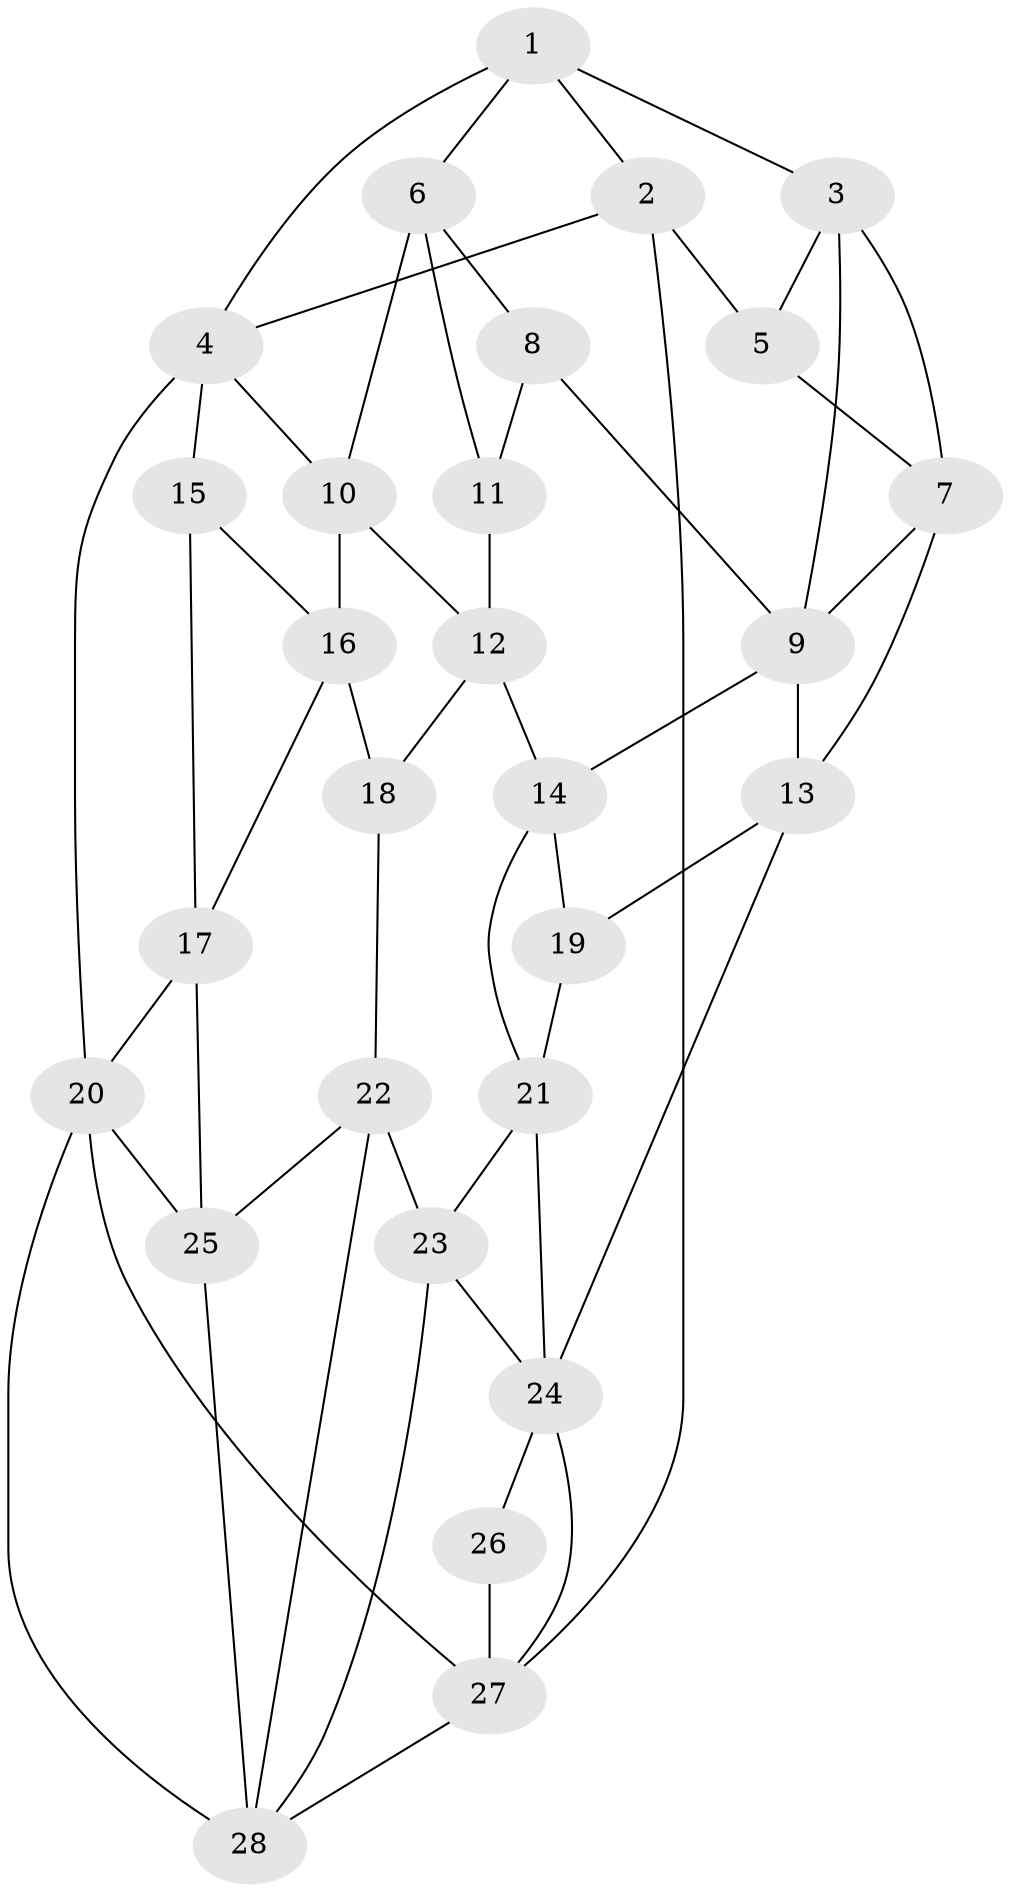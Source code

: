 // original degree distribution, {3: 0.03333333333333333, 5: 0.5222222222222223, 4: 0.2222222222222222, 6: 0.2222222222222222}
// Generated by graph-tools (version 1.1) at 2025/38/03/04/25 23:38:34]
// undirected, 28 vertices, 55 edges
graph export_dot {
  node [color=gray90,style=filled];
  1;
  2;
  3;
  4;
  5;
  6;
  7;
  8;
  9;
  10;
  11;
  12;
  13;
  14;
  15;
  16;
  17;
  18;
  19;
  20;
  21;
  22;
  23;
  24;
  25;
  26;
  27;
  28;
  1 -- 2 [weight=1.0];
  1 -- 3 [weight=1.0];
  1 -- 4 [weight=1.0];
  1 -- 6 [weight=1.0];
  2 -- 4 [weight=1.0];
  2 -- 5 [weight=2.0];
  2 -- 27 [weight=1.0];
  3 -- 5 [weight=1.0];
  3 -- 7 [weight=1.0];
  3 -- 9 [weight=1.0];
  4 -- 10 [weight=1.0];
  4 -- 15 [weight=2.0];
  4 -- 20 [weight=1.0];
  5 -- 7 [weight=2.0];
  6 -- 8 [weight=1.0];
  6 -- 10 [weight=2.0];
  6 -- 11 [weight=1.0];
  7 -- 9 [weight=1.0];
  7 -- 13 [weight=1.0];
  8 -- 9 [weight=2.0];
  8 -- 11 [weight=1.0];
  9 -- 13 [weight=1.0];
  9 -- 14 [weight=1.0];
  10 -- 12 [weight=2.0];
  10 -- 16 [weight=1.0];
  11 -- 12 [weight=2.0];
  12 -- 14 [weight=1.0];
  12 -- 18 [weight=1.0];
  13 -- 19 [weight=1.0];
  13 -- 24 [weight=1.0];
  14 -- 19 [weight=1.0];
  14 -- 21 [weight=1.0];
  15 -- 16 [weight=1.0];
  15 -- 17 [weight=1.0];
  16 -- 17 [weight=1.0];
  16 -- 18 [weight=2.0];
  17 -- 20 [weight=1.0];
  17 -- 25 [weight=1.0];
  18 -- 22 [weight=1.0];
  19 -- 21 [weight=2.0];
  20 -- 25 [weight=1.0];
  20 -- 27 [weight=1.0];
  20 -- 28 [weight=1.0];
  21 -- 23 [weight=2.0];
  21 -- 24 [weight=1.0];
  22 -- 23 [weight=2.0];
  22 -- 25 [weight=1.0];
  22 -- 28 [weight=1.0];
  23 -- 24 [weight=1.0];
  23 -- 28 [weight=1.0];
  24 -- 26 [weight=1.0];
  24 -- 27 [weight=1.0];
  25 -- 28 [weight=2.0];
  26 -- 27 [weight=2.0];
  27 -- 28 [weight=1.0];
}
